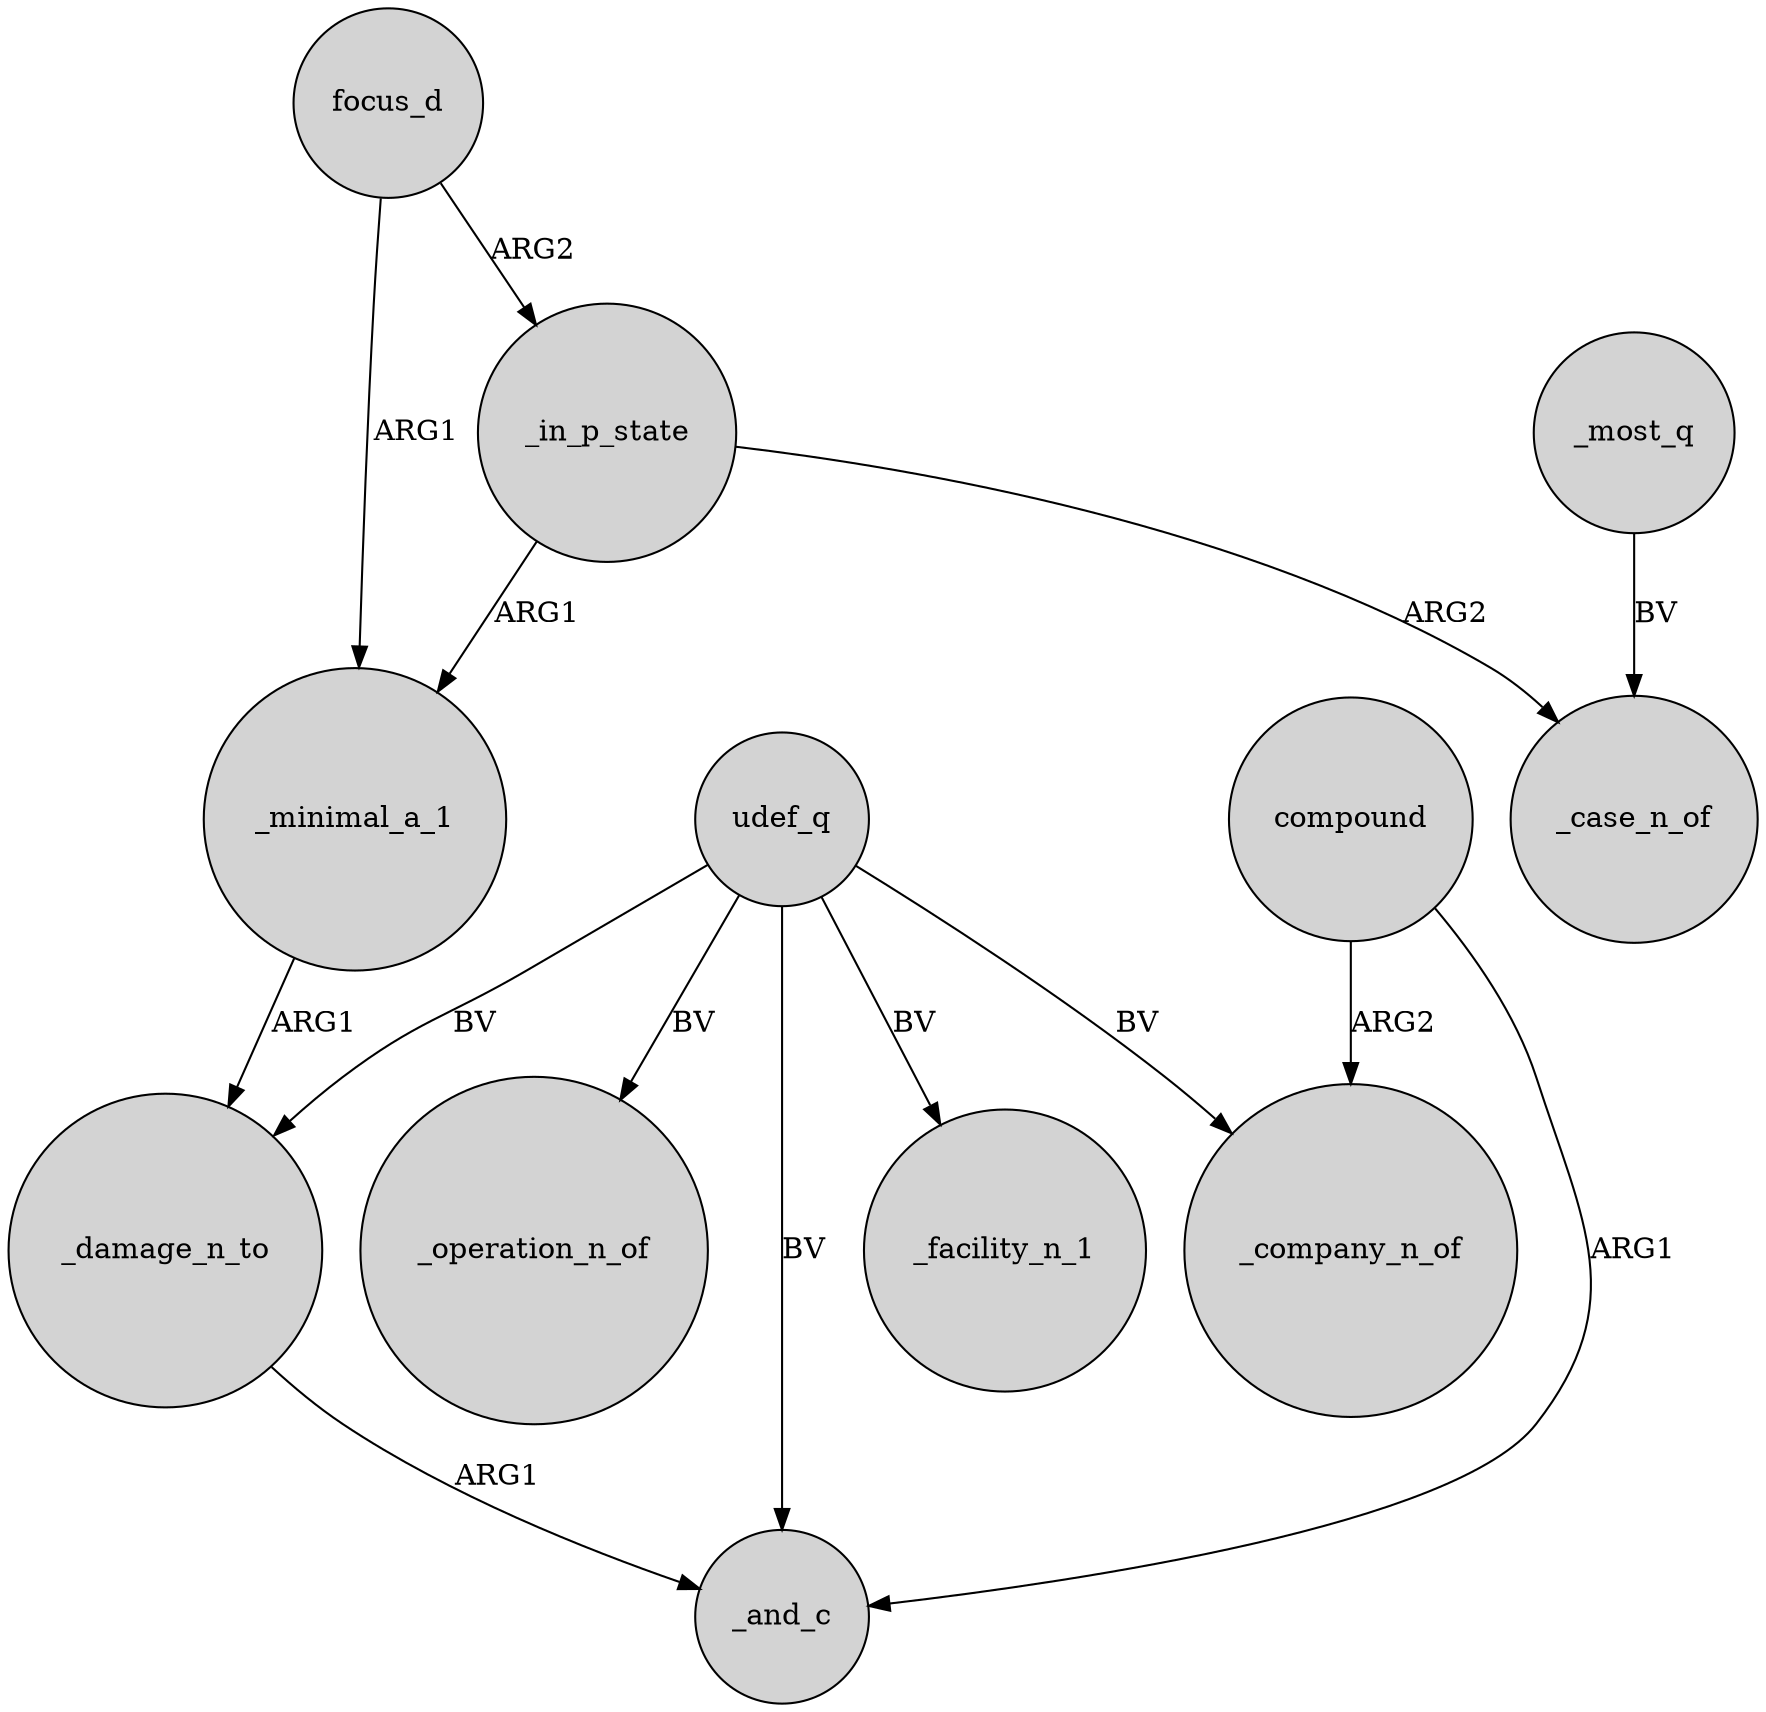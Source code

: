 digraph {
	node [shape=circle style=filled]
	udef_q -> _facility_n_1 [label=BV]
	compound -> _company_n_of [label=ARG2]
	_most_q -> _case_n_of [label=BV]
	_in_p_state -> _case_n_of [label=ARG2]
	udef_q -> _damage_n_to [label=BV]
	udef_q -> _company_n_of [label=BV]
	udef_q -> _and_c [label=BV]
	focus_d -> _minimal_a_1 [label=ARG1]
	compound -> _and_c [label=ARG1]
	udef_q -> _operation_n_of [label=BV]
	_in_p_state -> _minimal_a_1 [label=ARG1]
	_minimal_a_1 -> _damage_n_to [label=ARG1]
	_damage_n_to -> _and_c [label=ARG1]
	focus_d -> _in_p_state [label=ARG2]
}
